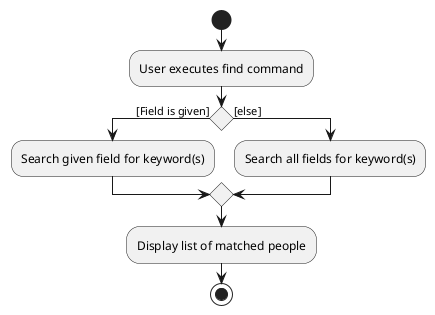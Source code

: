 @startuml
'https://plantuml.com/activity-diagram-beta

start
:User executes find command;
if () then ([Field is given])
  :Search given field for keyword(s);
else ([else])
:Search all fields for keyword(s);
endif
:Display list of matched people;
stop

@enduml
